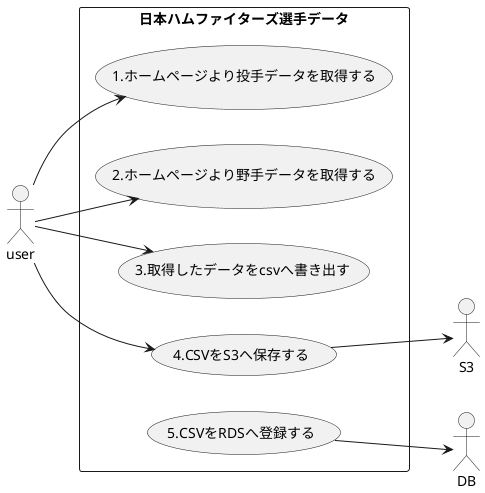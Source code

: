 @startuml
left to right direction
skinparam packageStyle rectangle

actor user
actor S3
actor DB

rectangle 日本ハムファイターズ選手データ {
  user --> (1.ホームページより投手データを取得する)
  user --> (2.ホームページより野手データを取得する)
  user --> (3.取得したデータをcsvへ書き出す)
  user --> (4.CSVをS3へ保存する)
  (4.CSVをS3へ保存する) --> S3
  (5.CSVをRDSへ登録する) --> DB
}
@enduml